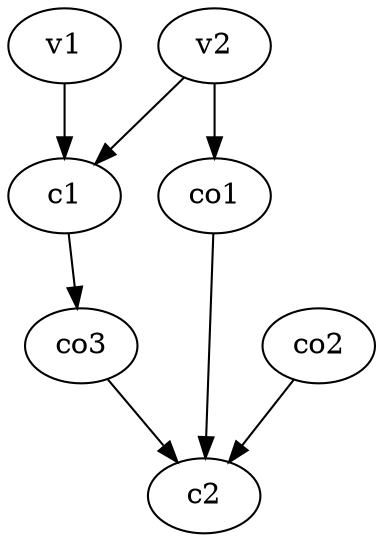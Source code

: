 strict digraph  {
c1;
c2;
v1;
v2;
co1;
co2;
co3;
c1 -> co3  [weight=1];
v1 -> c1  [weight=1];
v2 -> c1  [weight=1];
v2 -> co1  [weight=1];
co1 -> c2  [weight=1];
co2 -> c2  [weight=1];
co3 -> c2  [weight=1];
}
